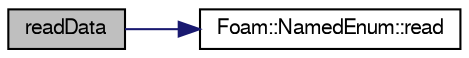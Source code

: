 digraph "readData"
{
  bgcolor="transparent";
  edge [fontname="FreeSans",fontsize="10",labelfontname="FreeSans",labelfontsize="10"];
  node [fontname="FreeSans",fontsize="10",shape=record];
  rankdir="LR";
  Node4 [label="readData",height=0.2,width=0.4,color="black", fillcolor="grey75", style="filled", fontcolor="black"];
  Node4 -> Node5 [color="midnightblue",fontsize="10",style="solid",fontname="FreeSans"];
  Node5 [label="Foam::NamedEnum::read",height=0.2,width=0.4,color="black",URL="$a25998.html#a23940971225b67efe40f10dda5d9f201",tooltip="Read a word from Istream and return the corresponding. "];
}
